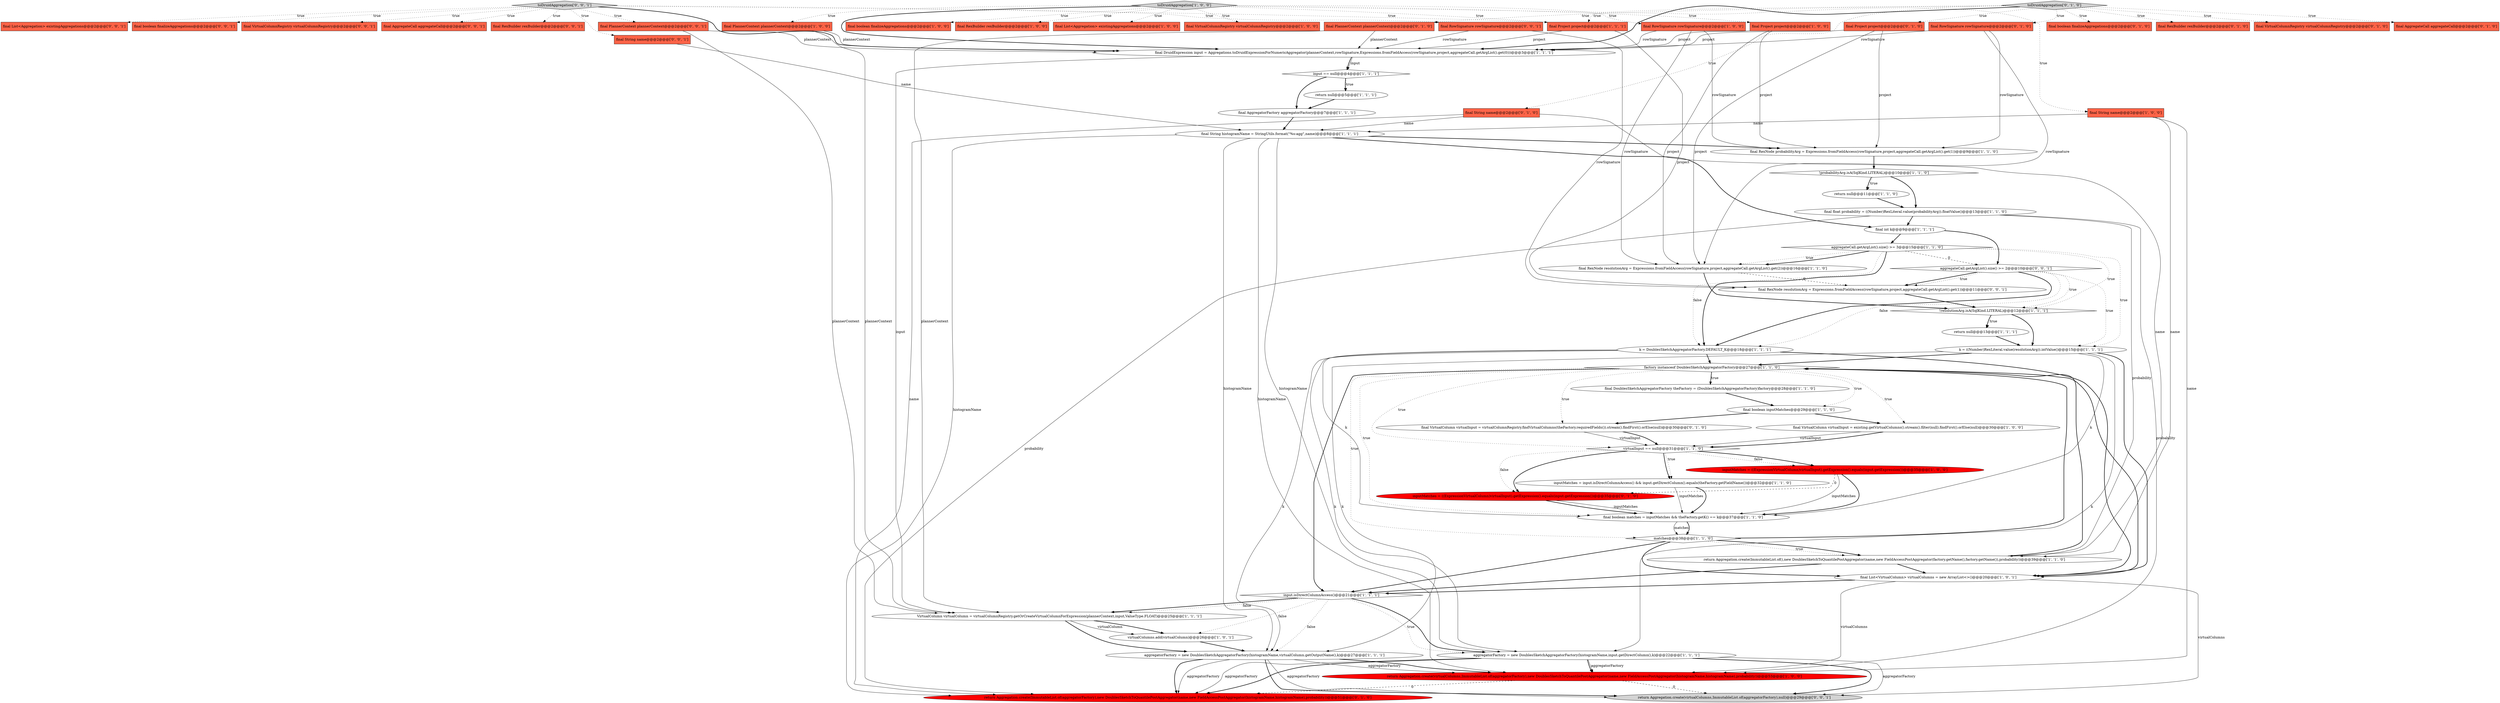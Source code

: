 digraph {
20 [style = filled, label = "factory instanceof DoublesSketchAggregatorFactory@@@27@@@['1', '1', '0']", fillcolor = white, shape = diamond image = "AAA0AAABBB1BBB"];
51 [style = filled, label = "final Project project@@@2@@@['0', '1', '0']", fillcolor = tomato, shape = box image = "AAA0AAABBB2BBB"];
35 [style = filled, label = "final boolean inputMatches@@@29@@@['1', '1', '0']", fillcolor = white, shape = ellipse image = "AAA0AAABBB1BBB"];
64 [style = filled, label = "final PlannerContext plannerContext@@@2@@@['0', '0', '1']", fillcolor = tomato, shape = box image = "AAA0AAABBB3BBB"];
31 [style = filled, label = "inputMatches = input.isDirectColumnAccess() && input.getDirectColumn().equals(theFactory.getFieldName())@@@32@@@['1', '1', '0']", fillcolor = white, shape = ellipse image = "AAA0AAABBB1BBB"];
18 [style = filled, label = "final RowSignature rowSignature@@@2@@@['1', '0', '0']", fillcolor = tomato, shape = box image = "AAA0AAABBB1BBB"];
54 [style = filled, label = "final boolean finalizeAggregations@@@2@@@['0', '1', '0']", fillcolor = tomato, shape = box image = "AAA0AAABBB2BBB"];
46 [style = filled, label = "final VirtualColumn virtualInput = virtualColumnRegistry.findVirtualColumns(theFactory.requiredFields()).stream().findFirst().orElse(null)@@@30@@@['0', '1', '0']", fillcolor = white, shape = ellipse image = "AAA0AAABBB2BBB"];
4 [style = filled, label = "final DoublesSketchAggregatorFactory theFactory = (DoublesSketchAggregatorFactory)factory@@@28@@@['1', '1', '0']", fillcolor = white, shape = ellipse image = "AAA0AAABBB1BBB"];
65 [style = filled, label = "aggregateCall.getArgList().size() >= 2@@@10@@@['0', '0', '1']", fillcolor = white, shape = diamond image = "AAA0AAABBB3BBB"];
19 [style = filled, label = "final boolean finalizeAggregations@@@2@@@['1', '0', '0']", fillcolor = tomato, shape = box image = "AAA0AAABBB1BBB"];
0 [style = filled, label = "final RexBuilder rexBuilder@@@2@@@['1', '0', '0']", fillcolor = tomato, shape = box image = "AAA0AAABBB1BBB"];
59 [style = filled, label = "toDruidAggregation['0', '0', '1']", fillcolor = lightgray, shape = diamond image = "AAA0AAABBB3BBB"];
6 [style = filled, label = "final RexNode resolutionArg = Expressions.fromFieldAccess(rowSignature,project,aggregateCall.getArgList().get(2))@@@16@@@['1', '1', '0']", fillcolor = white, shape = ellipse image = "AAA0AAABBB1BBB"];
2 [style = filled, label = "input == null@@@4@@@['1', '1', '1']", fillcolor = white, shape = diamond image = "AAA0AAABBB1BBB"];
7 [style = filled, label = "final Project project@@@2@@@['1', '0', '0']", fillcolor = tomato, shape = box image = "AAA0AAABBB1BBB"];
28 [style = filled, label = "final String name@@@2@@@['1', '0', '0']", fillcolor = tomato, shape = box image = "AAA0AAABBB1BBB"];
8 [style = filled, label = "final PlannerContext plannerContext@@@2@@@['1', '0', '0']", fillcolor = tomato, shape = box image = "AAA0AAABBB1BBB"];
29 [style = filled, label = "aggregatorFactory = new DoublesSketchAggregatorFactory(histogramName,input.getDirectColumn(),k)@@@22@@@['1', '1', '1']", fillcolor = white, shape = ellipse image = "AAA0AAABBB1BBB"];
50 [style = filled, label = "final PlannerContext plannerContext@@@2@@@['0', '1', '0']", fillcolor = tomato, shape = box image = "AAA0AAABBB2BBB"];
11 [style = filled, label = "final DruidExpression input = Aggregations.toDruidExpressionForNumericAggregator(plannerContext,rowSignature,Expressions.fromFieldAccess(rowSignature,project,aggregateCall.getArgList().get(0)))@@@3@@@['1', '1', '1']", fillcolor = white, shape = ellipse image = "AAA0AAABBB1BBB"];
15 [style = filled, label = "input.isDirectColumnAccess()@@@21@@@['1', '1', '1']", fillcolor = white, shape = diamond image = "AAA0AAABBB1BBB"];
26 [style = filled, label = "return null@@@13@@@['1', '1', '1']", fillcolor = white, shape = ellipse image = "AAA0AAABBB1BBB"];
57 [style = filled, label = "final String name@@@2@@@['0', '0', '1']", fillcolor = tomato, shape = box image = "AAA0AAABBB3BBB"];
12 [style = filled, label = "final List<VirtualColumn> virtualColumns = new ArrayList<>()@@@20@@@['1', '0', '1']", fillcolor = white, shape = ellipse image = "AAA0AAABBB1BBB"];
55 [style = filled, label = "final RexNode resolutionArg = Expressions.fromFieldAccess(rowSignature,project,aggregateCall.getArgList().get(1))@@@11@@@['0', '0', '1']", fillcolor = white, shape = ellipse image = "AAA0AAABBB3BBB"];
49 [style = filled, label = "final String name@@@2@@@['0', '1', '0']", fillcolor = tomato, shape = box image = "AAA0AAABBB2BBB"];
10 [style = filled, label = "k = DoublesSketchAggregatorFactory.DEFAULT_K@@@18@@@['1', '1', '1']", fillcolor = white, shape = ellipse image = "AAA0AAABBB1BBB"];
17 [style = filled, label = "toDruidAggregation['1', '0', '0']", fillcolor = lightgray, shape = diamond image = "AAA0AAABBB1BBB"];
53 [style = filled, label = "toDruidAggregation['0', '1', '0']", fillcolor = lightgray, shape = diamond image = "AAA0AAABBB2BBB"];
45 [style = filled, label = "inputMatches = ((ExpressionVirtualColumn)virtualInput).getExpression().equals(input.getExpression())@@@35@@@['0', '1', '0']", fillcolor = red, shape = ellipse image = "AAA1AAABBB2BBB"];
32 [style = filled, label = "final List<Aggregation> existingAggregations@@@2@@@['1', '0', '0']", fillcolor = tomato, shape = box image = "AAA0AAABBB1BBB"];
3 [style = filled, label = "final boolean matches = inputMatches && theFactory.getK() == k@@@37@@@['1', '1', '0']", fillcolor = white, shape = ellipse image = "AAA0AAABBB1BBB"];
24 [style = filled, label = "return null@@@11@@@['1', '1', '0']", fillcolor = white, shape = ellipse image = "AAA0AAABBB1BBB"];
42 [style = filled, label = "aggregatorFactory = new DoublesSketchAggregatorFactory(histogramName,virtualColumn.getOutputName(),k)@@@27@@@['1', '1', '1']", fillcolor = white, shape = ellipse image = "AAA0AAABBB1BBB"];
63 [style = filled, label = "final List<Aggregation> existingAggregations@@@2@@@['0', '0', '1']", fillcolor = tomato, shape = box image = "AAA0AAABBB3BBB"];
47 [style = filled, label = "final RexBuilder rexBuilder@@@2@@@['0', '1', '0']", fillcolor = tomato, shape = box image = "AAA0AAABBB2BBB"];
30 [style = filled, label = "!probabilityArg.isA(SqlKind.LITERAL)@@@10@@@['1', '1', '0']", fillcolor = white, shape = diamond image = "AAA0AAABBB1BBB"];
13 [style = filled, label = "inputMatches = ((ExpressionVirtualColumn)virtualInput).getExpression().equals(input.getExpression())@@@35@@@['1', '0', '0']", fillcolor = red, shape = ellipse image = "AAA1AAABBB1BBB"];
60 [style = filled, label = "return Aggregation.create(virtualColumns,ImmutableList.of(aggregatorFactory),null)@@@29@@@['0', '0', '1']", fillcolor = lightgray, shape = ellipse image = "AAA0AAABBB3BBB"];
44 [style = filled, label = "return Aggregation.create(ImmutableList.of(aggregatorFactory),new DoublesSketchToQuantilePostAggregator(name,new FieldAccessPostAggregator(histogramName,histogramName),probability))@@@51@@@['0', '1', '0']", fillcolor = red, shape = ellipse image = "AAA1AAABBB2BBB"];
61 [style = filled, label = "final boolean finalizeAggregations@@@2@@@['0', '0', '1']", fillcolor = tomato, shape = box image = "AAA0AAABBB3BBB"];
66 [style = filled, label = "final VirtualColumnRegistry virtualColumnRegistry@@@2@@@['0', '0', '1']", fillcolor = tomato, shape = box image = "AAA0AAABBB3BBB"];
21 [style = filled, label = "final int k@@@9@@@['1', '1', '1']", fillcolor = white, shape = ellipse image = "AAA0AAABBB1BBB"];
14 [style = filled, label = "k = ((Number)RexLiteral.value(resolutionArg)).intValue()@@@15@@@['1', '1', '1']", fillcolor = white, shape = ellipse image = "AAA0AAABBB1BBB"];
38 [style = filled, label = "return Aggregation.create(ImmutableList.of(),new DoublesSketchToQuantilePostAggregator(name,new FieldAccessPostAggregator(factory.getName(),factory.getName()),probability))@@@39@@@['1', '1', '0']", fillcolor = white, shape = ellipse image = "AAA0AAABBB1BBB"];
1 [style = filled, label = "VirtualColumn virtualColumn = virtualColumnRegistry.getOrCreateVirtualColumnForExpression(plannerContext,input,ValueType.FLOAT)@@@25@@@['1', '1', '1']", fillcolor = white, shape = ellipse image = "AAA0AAABBB1BBB"];
25 [style = filled, label = "final String histogramName = StringUtils.format(\"%s:agg\",name)@@@8@@@['1', '1', '1']", fillcolor = white, shape = ellipse image = "AAA0AAABBB1BBB"];
41 [style = filled, label = "!resolutionArg.isA(SqlKind.LITERAL)@@@12@@@['1', '1', '1']", fillcolor = white, shape = diamond image = "AAA0AAABBB1BBB"];
5 [style = filled, label = "virtualColumns.add(virtualColumn)@@@26@@@['1', '0', '1']", fillcolor = white, shape = ellipse image = "AAA0AAABBB1BBB"];
36 [style = filled, label = "final VirtualColumnRegistry virtualColumnRegistry@@@2@@@['1', '0', '0']", fillcolor = tomato, shape = box image = "AAA0AAABBB1BBB"];
27 [style = filled, label = "final float probability = ((Number)RexLiteral.value(probabilityArg)).floatValue()@@@13@@@['1', '1', '0']", fillcolor = white, shape = ellipse image = "AAA0AAABBB1BBB"];
33 [style = filled, label = "aggregateCall.getArgList().size() >= 3@@@15@@@['1', '1', '0']", fillcolor = white, shape = diamond image = "AAA0AAABBB1BBB"];
56 [style = filled, label = "final AggregateCall aggregateCall@@@2@@@['0', '0', '1']", fillcolor = tomato, shape = box image = "AAA0AAABBB3BBB"];
9 [style = filled, label = "final RexNode probabilityArg = Expressions.fromFieldAccess(rowSignature,project,aggregateCall.getArgList().get(1))@@@9@@@['1', '1', '0']", fillcolor = white, shape = ellipse image = "AAA0AAABBB1BBB"];
23 [style = filled, label = "return null@@@5@@@['1', '1', '1']", fillcolor = white, shape = ellipse image = "AAA0AAABBB1BBB"];
34 [style = filled, label = "final VirtualColumn virtualInput = existing.getVirtualColumns().stream().filter(null).findFirst().orElse(null)@@@30@@@['1', '0', '0']", fillcolor = white, shape = ellipse image = "AAA0AAABBB1BBB"];
37 [style = filled, label = "final Project project@@@2@@@['1', '1', '1']", fillcolor = tomato, shape = box image = "AAA0AAABBB1BBB"];
39 [style = filled, label = "return Aggregation.create(virtualColumns,ImmutableList.of(aggregatorFactory),new DoublesSketchToQuantilePostAggregator(name,new FieldAccessPostAggregator(histogramName,histogramName),probability))@@@53@@@['1', '0', '0']", fillcolor = red, shape = ellipse image = "AAA1AAABBB1BBB"];
40 [style = filled, label = "virtualInput == null@@@31@@@['1', '1', '0']", fillcolor = white, shape = diamond image = "AAA0AAABBB1BBB"];
43 [style = filled, label = "final VirtualColumnRegistry virtualColumnRegistry@@@2@@@['0', '1', '0']", fillcolor = tomato, shape = box image = "AAA0AAABBB2BBB"];
58 [style = filled, label = "final RexBuilder rexBuilder@@@2@@@['0', '0', '1']", fillcolor = tomato, shape = box image = "AAA0AAABBB3BBB"];
52 [style = filled, label = "final RowSignature rowSignature@@@2@@@['0', '1', '0']", fillcolor = tomato, shape = box image = "AAA0AAABBB2BBB"];
62 [style = filled, label = "final RowSignature rowSignature@@@2@@@['0', '0', '1']", fillcolor = tomato, shape = box image = "AAA0AAABBB3BBB"];
16 [style = filled, label = "final AggregatorFactory aggregatorFactory@@@7@@@['1', '1', '1']", fillcolor = white, shape = ellipse image = "AAA0AAABBB1BBB"];
48 [style = filled, label = "final AggregateCall aggregateCall@@@2@@@['0', '1', '0']", fillcolor = tomato, shape = box image = "AAA0AAABBB2BBB"];
22 [style = filled, label = "matches@@@38@@@['1', '1', '0']", fillcolor = white, shape = diamond image = "AAA0AAABBB1BBB"];
1->5 [style = bold, label=""];
29->39 [style = solid, label="aggregatorFactory"];
22->15 [style = bold, label=""];
25->39 [style = solid, label="histogramName"];
49->25 [style = solid, label="name"];
65->10 [style = dotted, label="false"];
38->12 [style = bold, label=""];
53->52 [style = dotted, label="true"];
40->31 [style = dotted, label="true"];
2->23 [style = dotted, label="true"];
46->40 [style = solid, label="virtualInput"];
42->60 [style = bold, label=""];
27->44 [style = solid, label="probability"];
53->11 [style = bold, label=""];
50->11 [style = solid, label="plannerContext"];
33->14 [style = dotted, label="true"];
40->13 [style = bold, label=""];
38->15 [style = bold, label=""];
42->60 [style = solid, label="aggregatorFactory"];
20->40 [style = dotted, label="true"];
6->55 [style = dashed, label="0"];
2->23 [style = bold, label=""];
13->45 [style = dashed, label="0"];
17->8 [style = dotted, label="true"];
34->40 [style = solid, label="virtualInput"];
59->62 [style = dotted, label="true"];
42->44 [style = bold, label=""];
27->39 [style = solid, label="probability"];
31->3 [style = solid, label="inputMatches"];
22->38 [style = dotted, label="true"];
53->47 [style = dotted, label="true"];
10->12 [style = bold, label=""];
15->29 [style = dotted, label="true"];
6->41 [style = bold, label=""];
57->25 [style = solid, label="name"];
29->44 [style = bold, label=""];
29->60 [style = solid, label="aggregatorFactory"];
40->31 [style = bold, label=""];
53->43 [style = dotted, label="true"];
20->15 [style = bold, label=""];
33->65 [style = dashed, label="0"];
20->34 [style = dotted, label="true"];
14->29 [style = solid, label="k"];
24->27 [style = bold, label=""];
25->21 [style = bold, label=""];
14->20 [style = bold, label=""];
8->11 [style = solid, label="plannerContext"];
2->16 [style = bold, label=""];
64->11 [style = solid, label="plannerContext"];
53->49 [style = dotted, label="true"];
53->48 [style = dotted, label="true"];
55->41 [style = bold, label=""];
37->55 [style = solid, label="project"];
59->61 [style = dotted, label="true"];
10->3 [style = solid, label="k"];
29->60 [style = bold, label=""];
53->51 [style = dotted, label="true"];
29->39 [style = bold, label=""];
30->27 [style = bold, label=""];
10->42 [style = solid, label="k"];
26->14 [style = bold, label=""];
1->42 [style = bold, label=""];
29->44 [style = solid, label="aggregatorFactory"];
65->41 [style = dotted, label="true"];
28->38 [style = solid, label="name"];
27->38 [style = solid, label="probability"];
22->38 [style = bold, label=""];
59->66 [style = dotted, label="true"];
59->11 [style = bold, label=""];
21->65 [style = bold, label=""];
22->20 [style = bold, label=""];
51->9 [style = solid, label="project"];
7->11 [style = solid, label="project"];
3->22 [style = solid, label="matches"];
11->2 [style = solid, label="input"];
20->3 [style = dotted, label="true"];
18->9 [style = solid, label="rowSignature"];
39->60 [style = dashed, label="0"];
65->55 [style = bold, label=""];
20->22 [style = dotted, label="true"];
46->40 [style = bold, label=""];
31->3 [style = bold, label=""];
35->34 [style = bold, label=""];
45->3 [style = solid, label="inputMatches"];
18->6 [style = solid, label="rowSignature"];
65->14 [style = dotted, label="true"];
25->42 [style = solid, label="histogramName"];
15->29 [style = bold, label=""];
12->39 [style = solid, label="virtualColumns"];
30->24 [style = bold, label=""];
38->20 [style = bold, label=""];
20->35 [style = dotted, label="true"];
49->38 [style = solid, label="name"];
25->44 [style = solid, label="histogramName"];
50->1 [style = solid, label="plannerContext"];
64->1 [style = solid, label="plannerContext"];
49->44 [style = solid, label="name"];
34->40 [style = bold, label=""];
33->6 [style = dotted, label="true"];
17->18 [style = dotted, label="true"];
42->39 [style = solid, label="aggregatorFactory"];
25->9 [style = bold, label=""];
18->11 [style = solid, label="rowSignature"];
42->39 [style = bold, label=""];
33->10 [style = dotted, label="false"];
53->50 [style = dotted, label="true"];
15->5 [style = dotted, label="false"];
52->9 [style = solid, label="rowSignature"];
13->3 [style = solid, label="inputMatches"];
59->37 [style = dotted, label="true"];
11->1 [style = solid, label="input"];
25->29 [style = solid, label="histogramName"];
59->64 [style = dotted, label="true"];
20->46 [style = dotted, label="true"];
20->4 [style = dotted, label="true"];
52->6 [style = solid, label="rowSignature"];
14->42 [style = solid, label="k"];
53->37 [style = dotted, label="true"];
17->28 [style = dotted, label="true"];
17->19 [style = dotted, label="true"];
33->41 [style = dotted, label="true"];
59->58 [style = dotted, label="true"];
8->1 [style = solid, label="plannerContext"];
17->37 [style = dotted, label="true"];
17->36 [style = dotted, label="true"];
27->21 [style = bold, label=""];
51->11 [style = solid, label="project"];
41->14 [style = bold, label=""];
65->10 [style = bold, label=""];
15->1 [style = bold, label=""];
4->35 [style = bold, label=""];
23->16 [style = bold, label=""];
10->20 [style = bold, label=""];
17->0 [style = dotted, label="true"];
30->24 [style = dotted, label="true"];
45->3 [style = bold, label=""];
10->29 [style = solid, label="k"];
39->44 [style = dashed, label="0"];
12->60 [style = solid, label="virtualColumns"];
21->33 [style = bold, label=""];
33->6 [style = bold, label=""];
12->15 [style = bold, label=""];
28->25 [style = solid, label="name"];
16->25 [style = bold, label=""];
9->30 [style = bold, label=""];
33->10 [style = bold, label=""];
7->9 [style = solid, label="project"];
1->5 [style = solid, label="virtualColumn"];
62->11 [style = solid, label="rowSignature"];
28->39 [style = solid, label="name"];
15->1 [style = dotted, label="false"];
65->55 [style = dotted, label="true"];
40->13 [style = dotted, label="false"];
3->22 [style = bold, label=""];
17->32 [style = dotted, label="true"];
11->2 [style = bold, label=""];
20->4 [style = bold, label=""];
41->26 [style = dotted, label="true"];
51->6 [style = solid, label="project"];
62->55 [style = solid, label="rowSignature"];
59->56 [style = dotted, label="true"];
13->3 [style = bold, label=""];
40->45 [style = dotted, label="false"];
15->42 [style = dotted, label="false"];
22->12 [style = bold, label=""];
14->12 [style = bold, label=""];
37->11 [style = solid, label="project"];
20->12 [style = bold, label=""];
52->11 [style = solid, label="rowSignature"];
59->63 [style = dotted, label="true"];
59->57 [style = dotted, label="true"];
17->7 [style = dotted, label="true"];
14->3 [style = solid, label="k"];
42->44 [style = solid, label="aggregatorFactory"];
41->26 [style = bold, label=""];
40->45 [style = bold, label=""];
5->42 [style = bold, label=""];
7->6 [style = solid, label="project"];
53->54 [style = dotted, label="true"];
17->11 [style = bold, label=""];
35->46 [style = bold, label=""];
}
